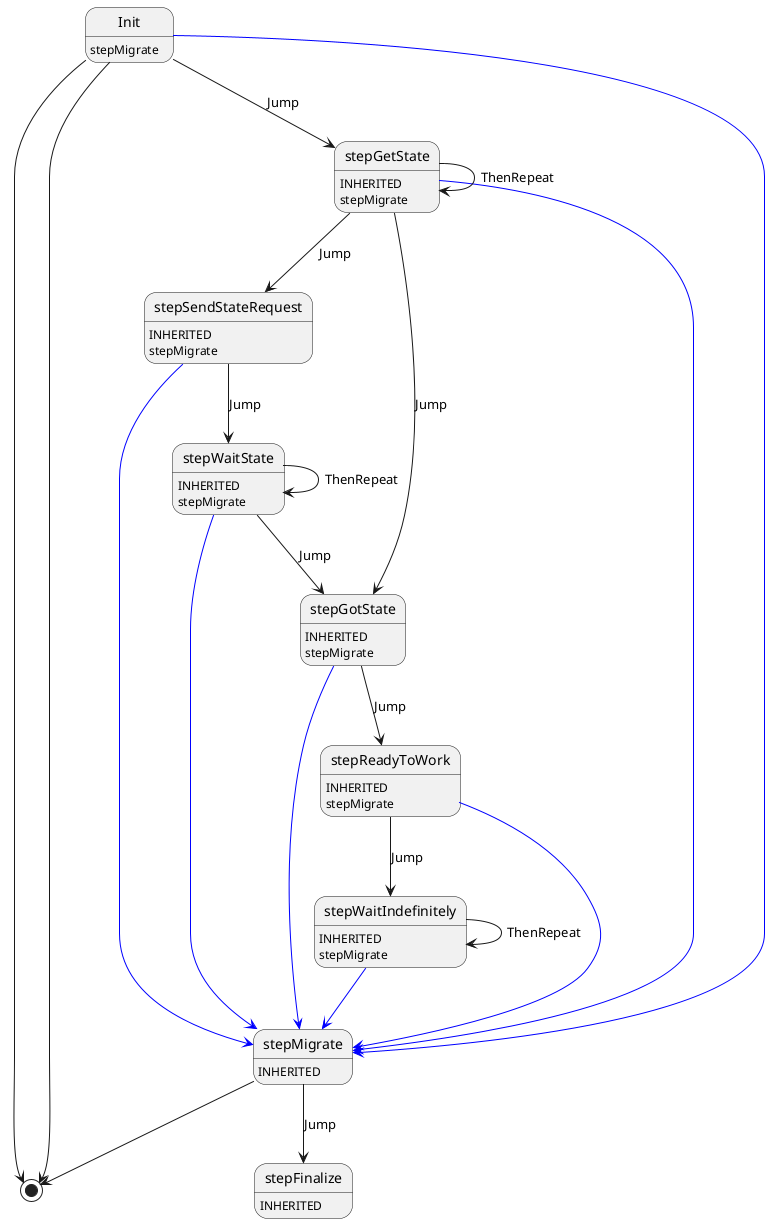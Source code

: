 @startuml
Init : stepMigrate
Init -[#blue]-> stepMigrate
Init --> stepGetState : Jump
Init --> [*]
Init --> [*]
stepMigrate : INHERITED
stepMigrate --> stepFinalize : Jump
stepMigrate --> [*]
stepGetState : INHERITED
stepGetState : stepMigrate
stepGetState -[#blue]-> stepMigrate
stepGetState --> stepGotState : Jump
stepGetState --> stepSendStateRequest : Jump
stepGetState --> stepGetState : ThenRepeat
stepFinalize : INHERITED
stepGotState : INHERITED
stepGotState : stepMigrate
stepGotState -[#blue]-> stepMigrate
stepGotState --> stepReadyToWork : Jump
stepSendStateRequest : INHERITED
stepSendStateRequest : stepMigrate
stepSendStateRequest -[#blue]-> stepMigrate
stepSendStateRequest --> stepWaitState : Jump
stepReadyToWork : INHERITED
stepReadyToWork : stepMigrate
stepReadyToWork -[#blue]-> stepMigrate
stepReadyToWork --> stepWaitIndefinitely : Jump
stepWaitState : INHERITED
stepWaitState : stepMigrate
stepWaitState -[#blue]-> stepMigrate
stepWaitState --> stepGotState : Jump
stepWaitState --> stepWaitState : ThenRepeat
stepWaitIndefinitely : INHERITED
stepWaitIndefinitely : stepMigrate
stepWaitIndefinitely -[#blue]-> stepMigrate
stepWaitIndefinitely --> stepWaitIndefinitely : ThenRepeat
@enduml
